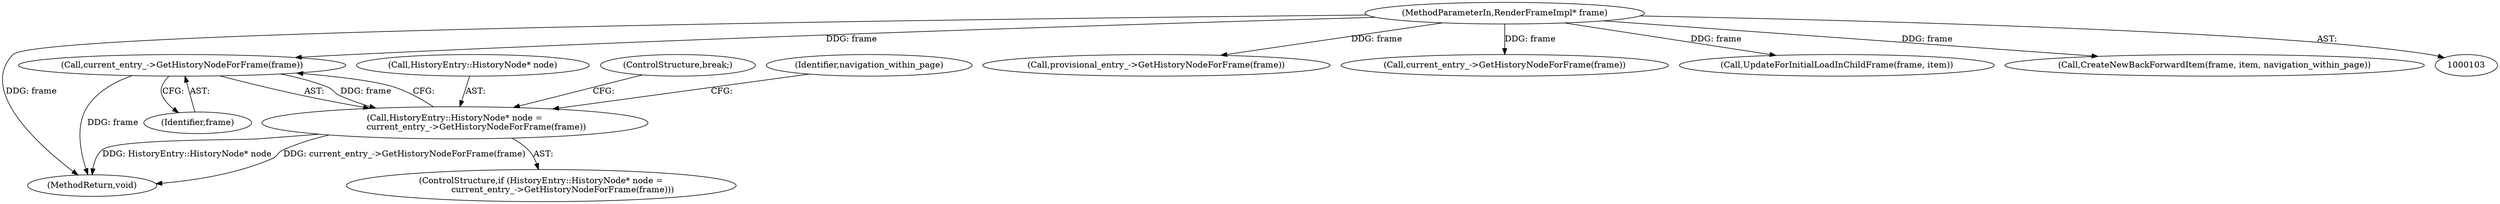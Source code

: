 digraph "0_Chrome_bb3548ef2fcdb58f9bc638bb5a3c379320fdd0e0@pointer" {
"1000162" [label="(Call,current_entry_->GetHistoryNodeForFrame(frame))"];
"1000104" [label="(MethodParameterIn,RenderFrameImpl* frame)"];
"1000158" [label="(Call,HistoryEntry::HistoryNode* node =\n                current_entry_->GetHistoryNodeForFrame(frame))"];
"1000178" [label="(MethodReturn,void)"];
"1000157" [label="(ControlStructure,if (HistoryEntry::HistoryNode* node =\n                current_entry_->GetHistoryNodeForFrame(frame)))"];
"1000104" [label="(MethodParameterIn,RenderFrameImpl* frame)"];
"1000159" [label="(Call,HistoryEntry::HistoryNode* node)"];
"1000171" [label="(ControlStructure,break;)"];
"1000162" [label="(Call,current_entry_->GetHistoryNodeForFrame(frame))"];
"1000158" [label="(Call,HistoryEntry::HistoryNode* node =\n                current_entry_->GetHistoryNodeForFrame(frame))"];
"1000163" [label="(Identifier,frame)"];
"1000122" [label="(Call,provisional_entry_->GetHistoryNodeForFrame(frame))"];
"1000136" [label="(Call,current_entry_->GetHistoryNodeForFrame(frame))"];
"1000149" [label="(Call,UpdateForInitialLoadInChildFrame(frame, item))"];
"1000143" [label="(Call,CreateNewBackForwardItem(frame, item, navigation_within_page))"];
"1000167" [label="(Identifier,navigation_within_page)"];
"1000162" -> "1000158"  [label="AST: "];
"1000162" -> "1000163"  [label="CFG: "];
"1000163" -> "1000162"  [label="AST: "];
"1000158" -> "1000162"  [label="CFG: "];
"1000162" -> "1000178"  [label="DDG: frame"];
"1000162" -> "1000158"  [label="DDG: frame"];
"1000104" -> "1000162"  [label="DDG: frame"];
"1000104" -> "1000103"  [label="AST: "];
"1000104" -> "1000178"  [label="DDG: frame"];
"1000104" -> "1000122"  [label="DDG: frame"];
"1000104" -> "1000136"  [label="DDG: frame"];
"1000104" -> "1000143"  [label="DDG: frame"];
"1000104" -> "1000149"  [label="DDG: frame"];
"1000158" -> "1000157"  [label="AST: "];
"1000159" -> "1000158"  [label="AST: "];
"1000167" -> "1000158"  [label="CFG: "];
"1000171" -> "1000158"  [label="CFG: "];
"1000158" -> "1000178"  [label="DDG: HistoryEntry::HistoryNode* node"];
"1000158" -> "1000178"  [label="DDG: current_entry_->GetHistoryNodeForFrame(frame)"];
}
